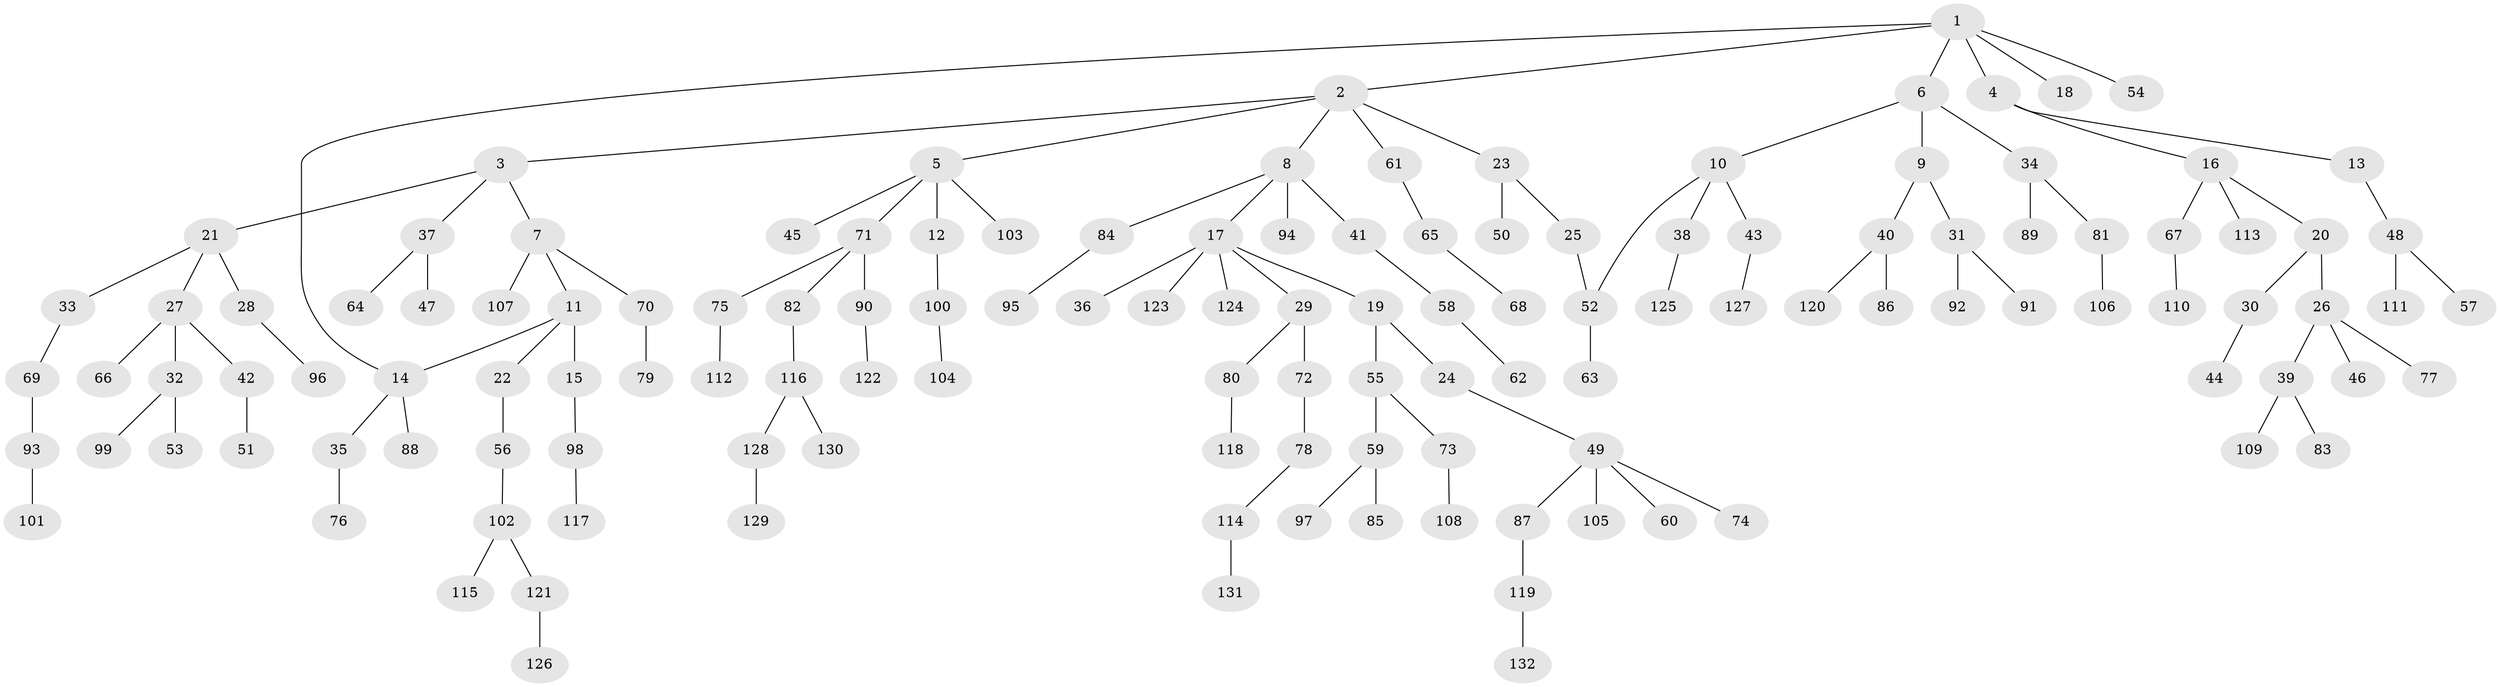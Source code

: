 // Generated by graph-tools (version 1.1) at 2025/01/03/09/25 03:01:00]
// undirected, 132 vertices, 133 edges
graph export_dot {
graph [start="1"]
  node [color=gray90,style=filled];
  1;
  2;
  3;
  4;
  5;
  6;
  7;
  8;
  9;
  10;
  11;
  12;
  13;
  14;
  15;
  16;
  17;
  18;
  19;
  20;
  21;
  22;
  23;
  24;
  25;
  26;
  27;
  28;
  29;
  30;
  31;
  32;
  33;
  34;
  35;
  36;
  37;
  38;
  39;
  40;
  41;
  42;
  43;
  44;
  45;
  46;
  47;
  48;
  49;
  50;
  51;
  52;
  53;
  54;
  55;
  56;
  57;
  58;
  59;
  60;
  61;
  62;
  63;
  64;
  65;
  66;
  67;
  68;
  69;
  70;
  71;
  72;
  73;
  74;
  75;
  76;
  77;
  78;
  79;
  80;
  81;
  82;
  83;
  84;
  85;
  86;
  87;
  88;
  89;
  90;
  91;
  92;
  93;
  94;
  95;
  96;
  97;
  98;
  99;
  100;
  101;
  102;
  103;
  104;
  105;
  106;
  107;
  108;
  109;
  110;
  111;
  112;
  113;
  114;
  115;
  116;
  117;
  118;
  119;
  120;
  121;
  122;
  123;
  124;
  125;
  126;
  127;
  128;
  129;
  130;
  131;
  132;
  1 -- 2;
  1 -- 4;
  1 -- 6;
  1 -- 18;
  1 -- 54;
  1 -- 14;
  2 -- 3;
  2 -- 5;
  2 -- 8;
  2 -- 23;
  2 -- 61;
  3 -- 7;
  3 -- 21;
  3 -- 37;
  4 -- 13;
  4 -- 16;
  5 -- 12;
  5 -- 45;
  5 -- 71;
  5 -- 103;
  6 -- 9;
  6 -- 10;
  6 -- 34;
  7 -- 11;
  7 -- 70;
  7 -- 107;
  8 -- 17;
  8 -- 41;
  8 -- 84;
  8 -- 94;
  9 -- 31;
  9 -- 40;
  10 -- 38;
  10 -- 43;
  10 -- 52;
  11 -- 14;
  11 -- 15;
  11 -- 22;
  12 -- 100;
  13 -- 48;
  14 -- 35;
  14 -- 88;
  15 -- 98;
  16 -- 20;
  16 -- 67;
  16 -- 113;
  17 -- 19;
  17 -- 29;
  17 -- 36;
  17 -- 123;
  17 -- 124;
  19 -- 24;
  19 -- 55;
  20 -- 26;
  20 -- 30;
  21 -- 27;
  21 -- 28;
  21 -- 33;
  22 -- 56;
  23 -- 25;
  23 -- 50;
  24 -- 49;
  25 -- 52;
  26 -- 39;
  26 -- 46;
  26 -- 77;
  27 -- 32;
  27 -- 42;
  27 -- 66;
  28 -- 96;
  29 -- 72;
  29 -- 80;
  30 -- 44;
  31 -- 91;
  31 -- 92;
  32 -- 53;
  32 -- 99;
  33 -- 69;
  34 -- 81;
  34 -- 89;
  35 -- 76;
  37 -- 47;
  37 -- 64;
  38 -- 125;
  39 -- 83;
  39 -- 109;
  40 -- 86;
  40 -- 120;
  41 -- 58;
  42 -- 51;
  43 -- 127;
  48 -- 57;
  48 -- 111;
  49 -- 60;
  49 -- 74;
  49 -- 87;
  49 -- 105;
  52 -- 63;
  55 -- 59;
  55 -- 73;
  56 -- 102;
  58 -- 62;
  59 -- 85;
  59 -- 97;
  61 -- 65;
  65 -- 68;
  67 -- 110;
  69 -- 93;
  70 -- 79;
  71 -- 75;
  71 -- 82;
  71 -- 90;
  72 -- 78;
  73 -- 108;
  75 -- 112;
  78 -- 114;
  80 -- 118;
  81 -- 106;
  82 -- 116;
  84 -- 95;
  87 -- 119;
  90 -- 122;
  93 -- 101;
  98 -- 117;
  100 -- 104;
  102 -- 115;
  102 -- 121;
  114 -- 131;
  116 -- 128;
  116 -- 130;
  119 -- 132;
  121 -- 126;
  128 -- 129;
}
